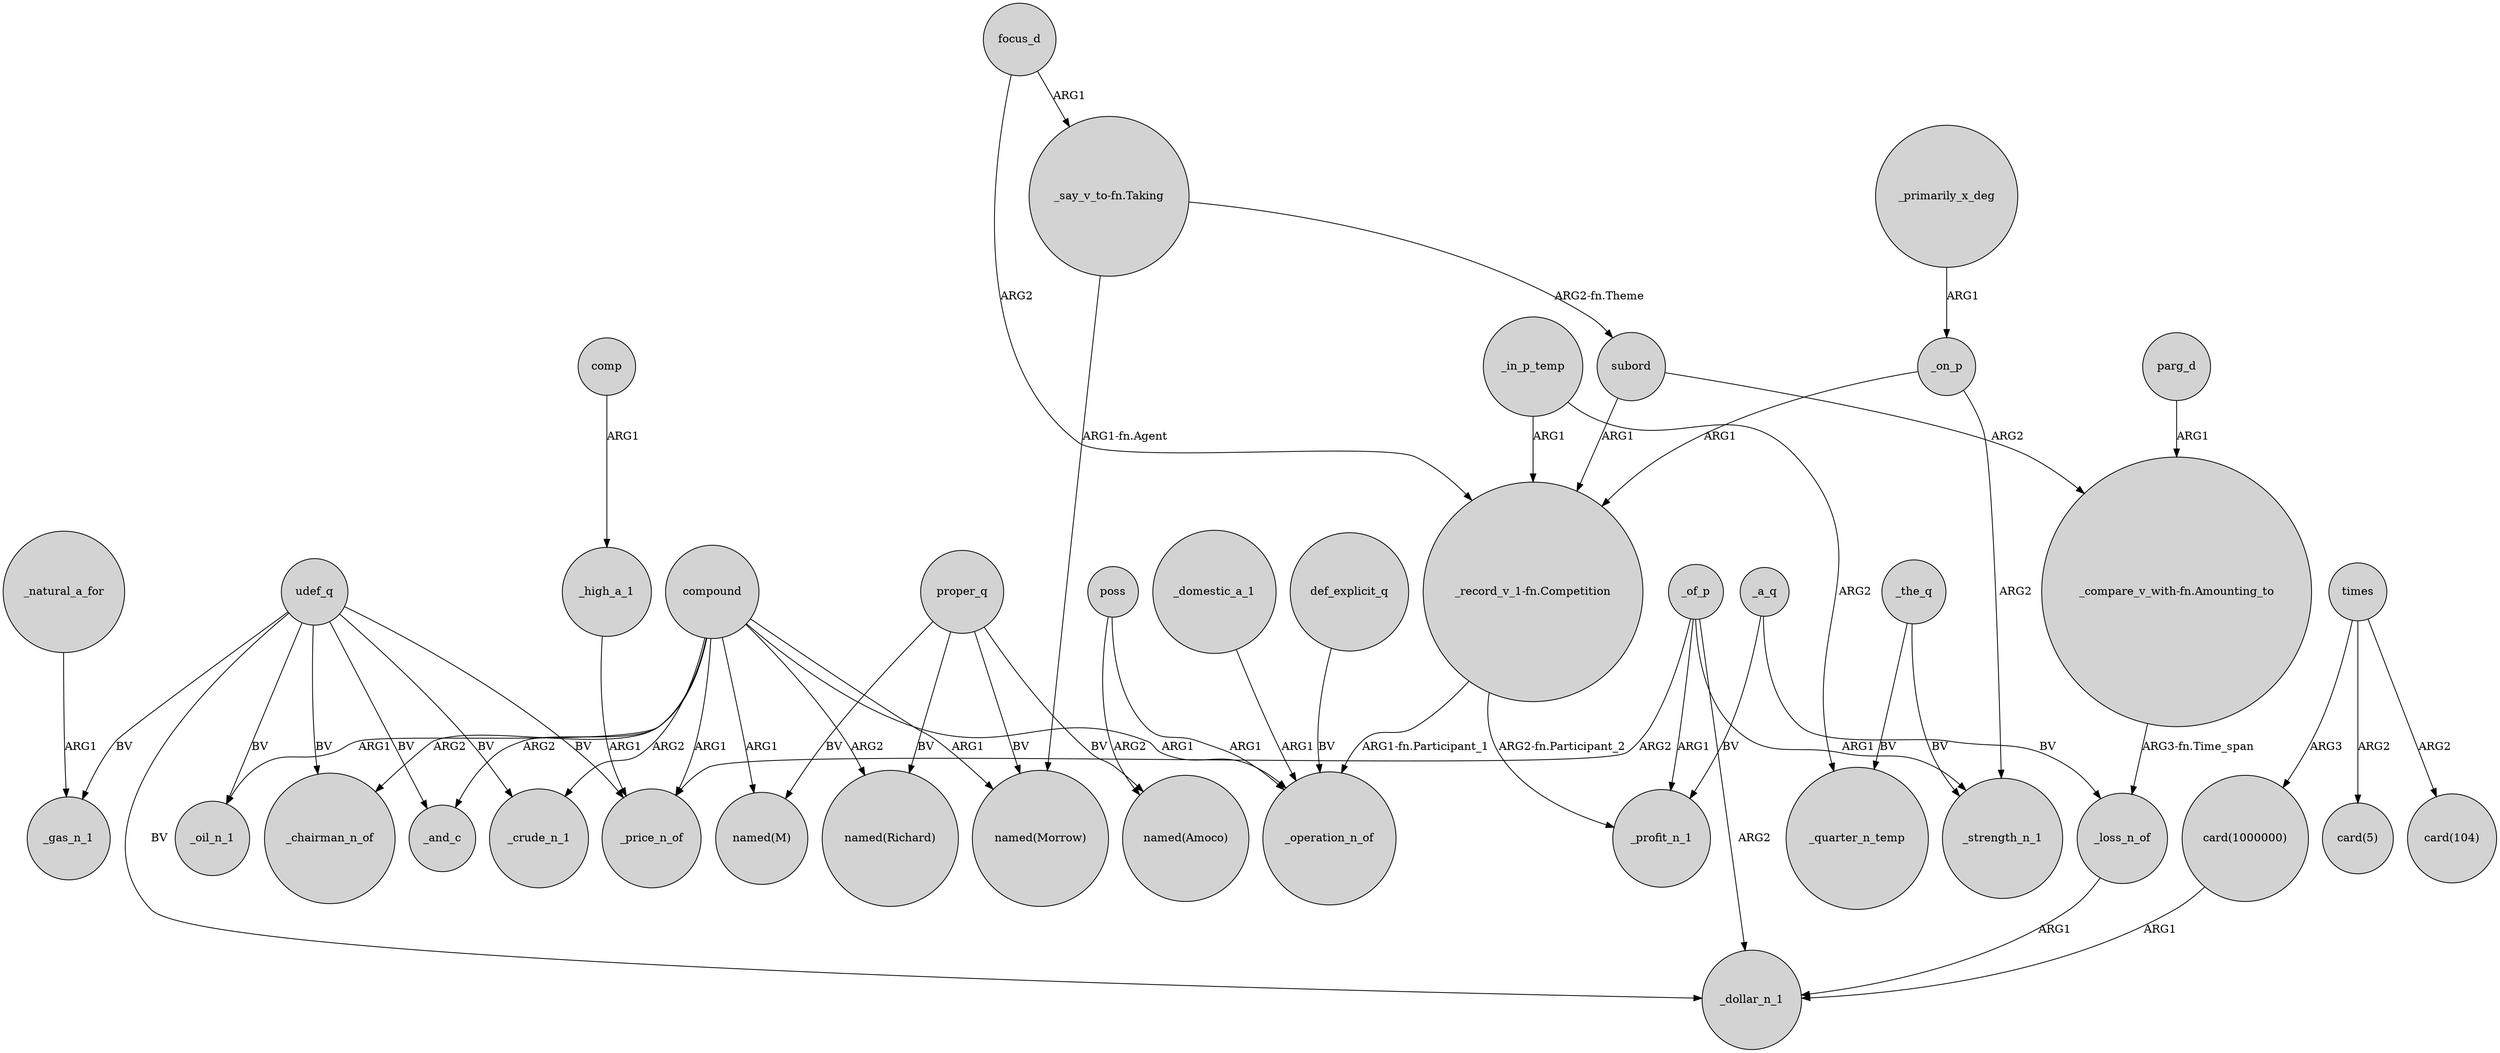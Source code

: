 digraph {
	node [shape=circle style=filled]
	compound -> _chairman_n_of [label=ARG2]
	proper_q -> "named(Morrow)" [label=BV]
	_a_q -> _loss_n_of [label=BV]
	_on_p -> "_record_v_1-fn.Competition" [label=ARG1]
	poss -> "named(Amoco)" [label=ARG2]
	_in_p_temp -> _quarter_n_temp [label=ARG2]
	times -> "card(104)" [label=ARG2]
	focus_d -> "_say_v_to-fn.Taking" [label=ARG1]
	subord -> "_record_v_1-fn.Competition" [label=ARG1]
	"_say_v_to-fn.Taking" -> subord [label="ARG2-fn.Theme"]
	udef_q -> _chairman_n_of [label=BV]
	udef_q -> _price_n_of [label=BV]
	udef_q -> _oil_n_1 [label=BV]
	_the_q -> _quarter_n_temp [label=BV]
	_loss_n_of -> _dollar_n_1 [label=ARG1]
	poss -> _operation_n_of [label=ARG1]
	times -> "card(1000000)" [label=ARG3]
	_of_p -> _strength_n_1 [label=ARG1]
	proper_q -> "named(M)" [label=BV]
	proper_q -> "named(Amoco)" [label=BV]
	udef_q -> _crude_n_1 [label=BV]
	compound -> _operation_n_of [label=ARG1]
	udef_q -> _and_c [label=BV]
	compound -> _oil_n_1 [label=ARG1]
	"_compare_v_with-fn.Amounting_to" -> _loss_n_of [label="ARG3-fn.Time_span"]
	compound -> _and_c [label=ARG2]
	"_say_v_to-fn.Taking" -> "named(Morrow)" [label="ARG1-fn.Agent"]
	_high_a_1 -> _price_n_of [label=ARG1]
	_on_p -> _strength_n_1 [label=ARG2]
	times -> "card(5)" [label=ARG2]
	"_record_v_1-fn.Competition" -> _profit_n_1 [label="ARG2-fn.Participant_2"]
	_of_p -> _profit_n_1 [label=ARG1]
	comp -> _high_a_1 [label=ARG1]
	compound -> "named(M)" [label=ARG1]
	focus_d -> "_record_v_1-fn.Competition" [label=ARG2]
	udef_q -> _dollar_n_1 [label=BV]
	"_record_v_1-fn.Competition" -> _operation_n_of [label="ARG1-fn.Participant_1"]
	"card(1000000)" -> _dollar_n_1 [label=ARG1]
	_primarily_x_deg -> _on_p [label=ARG1]
	_in_p_temp -> "_record_v_1-fn.Competition" [label=ARG1]
	proper_q -> "named(Richard)" [label=BV]
	_the_q -> _strength_n_1 [label=BV]
	def_explicit_q -> _operation_n_of [label=BV]
	_natural_a_for -> _gas_n_1 [label=ARG1]
	compound -> "named(Morrow)" [label=ARG1]
	_domestic_a_1 -> _operation_n_of [label=ARG1]
	compound -> _crude_n_1 [label=ARG2]
	subord -> "_compare_v_with-fn.Amounting_to" [label=ARG2]
	_of_p -> _price_n_of [label=ARG2]
	_of_p -> _dollar_n_1 [label=ARG2]
	_a_q -> _profit_n_1 [label=BV]
	parg_d -> "_compare_v_with-fn.Amounting_to" [label=ARG1]
	compound -> _price_n_of [label=ARG1]
	udef_q -> _gas_n_1 [label=BV]
	compound -> "named(Richard)" [label=ARG2]
}
